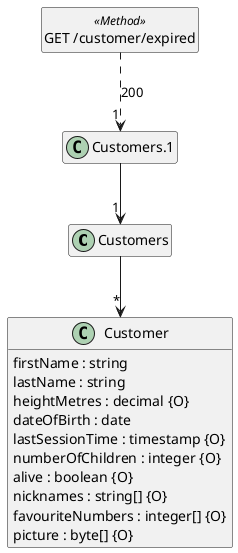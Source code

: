 @startuml
hide <<Method>> circle
hide empty methods
hide empty fields
set namespaceSeparator none

class "Customers" {
}

class "Customer" {
  firstName : string
  lastName : string
  heightMetres : decimal {O}
  dateOfBirth : date
  lastSessionTime : timestamp {O}
  numberOfChildren : integer {O}
  alive : boolean {O}
  nicknames : string[] {O}
  favouriteNumbers : integer[] {O}
  picture : byte[] {O}
}

class "Customers.1" {
}

class "GET /customer/expired" <<Method>> {
}

"Customers" --> "*" "Customer"

"Customers.1" --> "1" "Customers"

"GET /customer/expired" ..> "1" "Customers.1" : "200"

@enduml